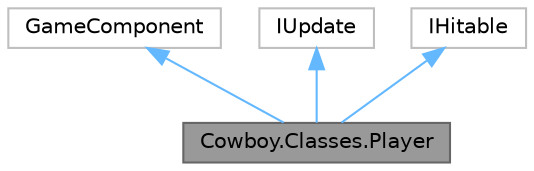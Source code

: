 digraph "Cowboy.Classes.Player"
{
 // LATEX_PDF_SIZE
  bgcolor="transparent";
  edge [fontname=Helvetica,fontsize=10,labelfontname=Helvetica,labelfontsize=10];
  node [fontname=Helvetica,fontsize=10,shape=box,height=0.2,width=0.4];
  Node1 [id="Node000001",label="Cowboy.Classes.Player",height=0.2,width=0.4,color="gray40", fillcolor="grey60", style="filled", fontcolor="black",tooltip=" "];
  Node2 -> Node1 [id="edge1_Node000001_Node000002",dir="back",color="steelblue1",style="solid",tooltip=" "];
  Node2 [id="Node000002",label="GameComponent",height=0.2,width=0.4,color="grey75", fillcolor="white", style="filled",URL="$class_cowboy_1_1_game_component.html",tooltip=" "];
  Node3 -> Node1 [id="edge2_Node000001_Node000003",dir="back",color="steelblue1",style="solid",tooltip=" "];
  Node3 [id="Node000003",label="IUpdate",height=0.2,width=0.4,color="grey75", fillcolor="white", style="filled",URL="$interface_cowboy_1_1_interfaces_1_1_i_update.html",tooltip=" "];
  Node4 -> Node1 [id="edge3_Node000001_Node000004",dir="back",color="steelblue1",style="solid",tooltip=" "];
  Node4 [id="Node000004",label="IHitable",height=0.2,width=0.4,color="grey75", fillcolor="white", style="filled",URL="$interface_cowboy_1_1_interfaces_1_1_i_hitable.html",tooltip=" "];
}
